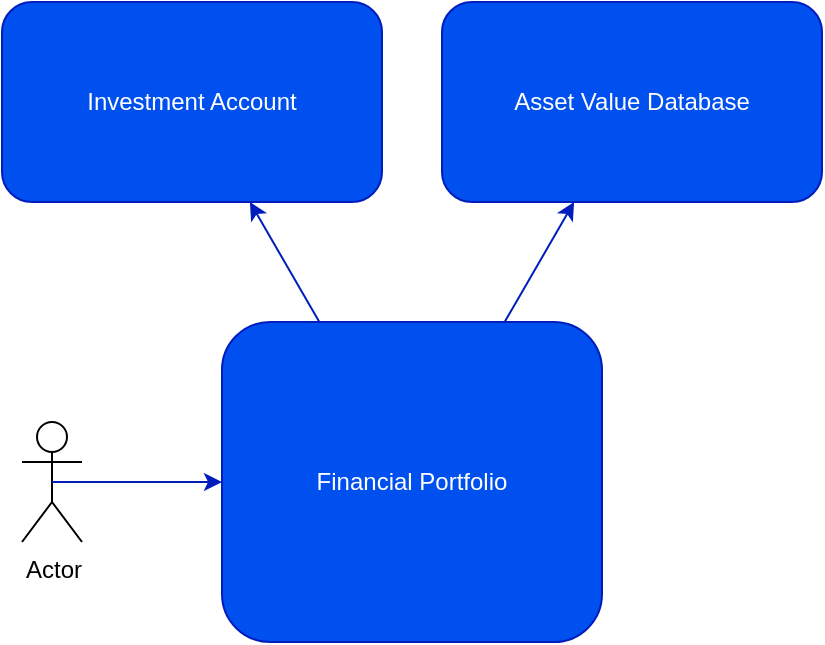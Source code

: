 <mxfile version="14.1.8" type="device" pages="2"><diagram id="HK-LxWt1aixJpdT8ifJh" name="C1"><mxGraphModel dx="786" dy="625" grid="1" gridSize="10" guides="1" tooltips="1" connect="1" arrows="1" fold="1" page="1" pageScale="1" pageWidth="850" pageHeight="1100" math="0" shadow="0"><root><mxCell id="0"/><mxCell id="1" parent="0"/><mxCell id="w35-hJhxtYhUjT3Iub2Q-1" value="Financial Portfolio" style="rounded=1;whiteSpace=wrap;html=1;fillColor=#0050ef;strokeColor=#001DBC;fontColor=#ffffff;" vertex="1" parent="1"><mxGeometry x="300" y="350" width="190" height="160" as="geometry"/></mxCell><mxCell id="w35-hJhxtYhUjT3Iub2Q-3" value="Investment Account" style="rounded=1;whiteSpace=wrap;html=1;fillColor=#0050ef;strokeColor=#001DBC;fontColor=#ffffff;" vertex="1" parent="1"><mxGeometry x="190" y="190" width="190" height="100" as="geometry"/></mxCell><mxCell id="w35-hJhxtYhUjT3Iub2Q-5" value="Asset Value Database" style="rounded=1;whiteSpace=wrap;html=1;fillColor=#0050ef;strokeColor=#001DBC;fontColor=#ffffff;" vertex="1" parent="1"><mxGeometry x="410" y="190" width="190" height="100" as="geometry"/></mxCell><mxCell id="w35-hJhxtYhUjT3Iub2Q-12" value="" style="endArrow=classic;html=1;fillColor=#0050ef;strokeColor=#001DBC;" edge="1" parent="1" source="w35-hJhxtYhUjT3Iub2Q-1" target="w35-hJhxtYhUjT3Iub2Q-3"><mxGeometry width="50" height="50" relative="1" as="geometry"><mxPoint x="295" y="220" as="sourcePoint"/><mxPoint x="317.353" y="310" as="targetPoint"/></mxGeometry></mxCell><mxCell id="w35-hJhxtYhUjT3Iub2Q-13" value="" style="endArrow=classic;html=1;fillColor=#0050ef;strokeColor=#001DBC;" edge="1" parent="1" source="w35-hJhxtYhUjT3Iub2Q-1" target="w35-hJhxtYhUjT3Iub2Q-5"><mxGeometry width="50" height="50" relative="1" as="geometry"><mxPoint x="353.235" y="360" as="sourcePoint"/><mxPoint x="472.647" y="310" as="targetPoint"/></mxGeometry></mxCell><mxCell id="5INlfAuOv6Lce-ghjgXV-2" value="Actor" style="shape=umlActor;verticalLabelPosition=bottom;verticalAlign=top;html=1;outlineConnect=0;labelBackgroundColor=#ffffff;fillColor=none;align=left;" vertex="1" parent="1"><mxGeometry x="200" y="400" width="30" height="60" as="geometry"/></mxCell><mxCell id="5INlfAuOv6Lce-ghjgXV-3" value="" style="endArrow=classic;html=1;fillColor=#0050ef;strokeColor=#001DBC;exitX=0.5;exitY=0.5;exitDx=0;exitDy=0;exitPerimeter=0;" edge="1" parent="1" source="5INlfAuOv6Lce-ghjgXV-2" target="w35-hJhxtYhUjT3Iub2Q-1"><mxGeometry width="50" height="50" relative="1" as="geometry"><mxPoint x="353.235" y="360" as="sourcePoint"/><mxPoint x="327.353" y="320" as="targetPoint"/></mxGeometry></mxCell></root></mxGraphModel></diagram><diagram id="ReQmdmDu6MVl7LueuC65" name="C2"><mxGraphModel dx="1973" dy="893" grid="1" gridSize="10" guides="1" tooltips="1" connect="1" arrows="1" fold="1" page="1" pageScale="1" pageWidth="850" pageHeight="1100" math="0" shadow="0"><root><mxCell id="VBqE1OhOBWI49v4G8Os3-0"/><mxCell id="VBqE1OhOBWI49v4G8Os3-1" parent="VBqE1OhOBWI49v4G8Os3-0"/><mxCell id="VBqE1OhOBWI49v4G8Os3-2" value="Financial Portfolio" style="rounded=1;whiteSpace=wrap;html=1;dashed=1;fillColor=none;verticalAlign=top;align=left;labelBackgroundColor=#ffffff;labelBorderColor=#000000;spacingBottom=0;" vertex="1" parent="VBqE1OhOBWI49v4G8Os3-1"><mxGeometry x="-50" y="60" width="920" height="980" as="geometry"/></mxCell><mxCell id="lNRnC1hDLbAvELyIAYU--23" style="edgeStyle=orthogonalEdgeStyle;rounded=0;orthogonalLoop=1;jettySize=auto;html=1;" edge="1" parent="VBqE1OhOBWI49v4G8Os3-1" source="HC6YfgQdqbAKzrG-AzIT-0" target="HC6YfgQdqbAKzrG-AzIT-2"><mxGeometry relative="1" as="geometry"><Array as="points"><mxPoint x="295" y="150"/><mxPoint x="113" y="150"/></Array></mxGeometry></mxCell><mxCell id="HC6YfgQdqbAKzrG-AzIT-0" value="Investment Account Activity Connector" style="rounded=1;whiteSpace=wrap;html=1;fillColor=#0050ef;strokeColor=#001DBC;fontColor=#ffffff;" vertex="1" parent="VBqE1OhOBWI49v4G8Os3-1"><mxGeometry x="200" y="100" width="190" height="100" as="geometry"/></mxCell><mxCell id="lNRnC1hDLbAvELyIAYU--22" style="edgeStyle=orthogonalEdgeStyle;rounded=0;orthogonalLoop=1;jettySize=auto;html=1;" edge="1" parent="VBqE1OhOBWI49v4G8Os3-1" source="HC6YfgQdqbAKzrG-AzIT-1" target="HC6YfgQdqbAKzrG-AzIT-3"><mxGeometry relative="1" as="geometry"/></mxCell><mxCell id="HC6YfgQdqbAKzrG-AzIT-1" value="Asset Value History Connector" style="rounded=1;whiteSpace=wrap;html=1;fillColor=#0050ef;strokeColor=#001DBC;fontColor=#ffffff;" vertex="1" parent="VBqE1OhOBWI49v4G8Os3-1"><mxGeometry x="420" y="100" width="190" height="100" as="geometry"/></mxCell><mxCell id="lNRnC1hDLbAvELyIAYU--12" style="edgeStyle=orthogonalEdgeStyle;rounded=0;orthogonalLoop=1;jettySize=auto;html=1;" edge="1" parent="VBqE1OhOBWI49v4G8Os3-1" source="HC6YfgQdqbAKzrG-AzIT-2" target="lNRnC1hDLbAvELyIAYU--11"><mxGeometry relative="1" as="geometry"><Array as="points"><mxPoint x="140" y="280"/><mxPoint x="140" y="490"/><mxPoint x="307" y="490"/></Array></mxGeometry></mxCell><mxCell id="HC6YfgQdqbAKzrG-AzIT-2" value="Activity Transformer" style="rounded=1;whiteSpace=wrap;html=1;fillColor=#0050ef;strokeColor=#001DBC;fontColor=#ffffff;" vertex="1" parent="VBqE1OhOBWI49v4G8Os3-1"><mxGeometry x="17.5" y="250" width="190" height="100" as="geometry"/></mxCell><mxCell id="lNRnC1hDLbAvELyIAYU--14" style="edgeStyle=orthogonalEdgeStyle;rounded=0;orthogonalLoop=1;jettySize=auto;html=1;" edge="1" parent="VBqE1OhOBWI49v4G8Os3-1" source="HC6YfgQdqbAKzrG-AzIT-3" target="lNRnC1hDLbAvELyIAYU--13"><mxGeometry relative="1" as="geometry"><mxPoint x="610" y="303.059" as="sourcePoint"/><Array as="points"><mxPoint x="725" y="450"/><mxPoint x="440" y="450"/><mxPoint x="440" y="693"/></Array></mxGeometry></mxCell><mxCell id="HC6YfgQdqbAKzrG-AzIT-3" value="Asset Value Transformer" style="rounded=1;whiteSpace=wrap;html=1;fillColor=#0050ef;strokeColor=#001DBC;fontColor=#ffffff;" vertex="1" parent="VBqE1OhOBWI49v4G8Os3-1"><mxGeometry x="630" y="250" width="190" height="100" as="geometry"/></mxCell><mxCell id="lNRnC1hDLbAvELyIAYU--19" style="edgeStyle=orthogonalEdgeStyle;rounded=0;orthogonalLoop=1;jettySize=auto;html=1;" edge="1" parent="VBqE1OhOBWI49v4G8Os3-1" source="lNRnC1hDLbAvELyIAYU--0" target="HC6YfgQdqbAKzrG-AzIT-0"><mxGeometry relative="1" as="geometry"/></mxCell><mxCell id="lNRnC1hDLbAvELyIAYU--20" style="edgeStyle=orthogonalEdgeStyle;rounded=0;orthogonalLoop=1;jettySize=auto;html=1;" edge="1" parent="VBqE1OhOBWI49v4G8Os3-1" source="lNRnC1hDLbAvELyIAYU--0" target="HC6YfgQdqbAKzrG-AzIT-1"><mxGeometry relative="1" as="geometry"/></mxCell><mxCell id="lNRnC1hDLbAvELyIAYU--0" value="Scheduler" style="rounded=1;whiteSpace=wrap;html=1;fillColor=#0050ef;strokeColor=#001DBC;fontColor=#ffffff;" vertex="1" parent="VBqE1OhOBWI49v4G8Os3-1"><mxGeometry x="270" y="330" width="270" height="100" as="geometry"/></mxCell><mxCell id="lNRnC1hDLbAvELyIAYU--5" style="edgeStyle=orthogonalEdgeStyle;rounded=0;orthogonalLoop=1;jettySize=auto;html=1;exitX=0.5;exitY=0.5;exitDx=0;exitDy=0;exitPerimeter=0;" edge="1" parent="VBqE1OhOBWI49v4G8Os3-1" source="lNRnC1hDLbAvELyIAYU--3" target="lNRnC1hDLbAvELyIAYU--4"><mxGeometry relative="1" as="geometry"/></mxCell><mxCell id="lNRnC1hDLbAvELyIAYU--3" value="Actor" style="shape=umlActor;verticalLabelPosition=bottom;verticalAlign=top;html=1;outlineConnect=0;labelBackgroundColor=#ffffff;fillColor=none;align=left;" vertex="1" parent="VBqE1OhOBWI49v4G8Os3-1"><mxGeometry x="-130" y="583" width="30" height="60" as="geometry"/></mxCell><mxCell id="lNRnC1hDLbAvELyIAYU--15" style="edgeStyle=orthogonalEdgeStyle;rounded=0;orthogonalLoop=1;jettySize=auto;html=1;" edge="1" parent="VBqE1OhOBWI49v4G8Os3-1" source="lNRnC1hDLbAvELyIAYU--4" target="lNRnC1hDLbAvELyIAYU--11"><mxGeometry relative="1" as="geometry"/></mxCell><mxCell id="lNRnC1hDLbAvELyIAYU--16" style="edgeStyle=orthogonalEdgeStyle;rounded=0;orthogonalLoop=1;jettySize=auto;html=1;" edge="1" parent="VBqE1OhOBWI49v4G8Os3-1" source="lNRnC1hDLbAvELyIAYU--4" target="lNRnC1hDLbAvELyIAYU--13"><mxGeometry relative="1" as="geometry"><Array as="points"><mxPoint x="210" y="620"/><mxPoint x="210" y="673"/></Array></mxGeometry></mxCell><mxCell id="lNRnC1hDLbAvELyIAYU--28" style="edgeStyle=orthogonalEdgeStyle;rounded=0;orthogonalLoop=1;jettySize=auto;html=1;" edge="1" parent="VBqE1OhOBWI49v4G8Os3-1" source="lNRnC1hDLbAvELyIAYU--4" target="lNRnC1hDLbAvELyIAYU--27"><mxGeometry relative="1" as="geometry"><Array as="points"><mxPoint x="190" y="640"/><mxPoint x="190" y="800"/></Array></mxGeometry></mxCell><mxCell id="lNRnC1hDLbAvELyIAYU--4" value="Web App" style="rounded=1;whiteSpace=wrap;html=1;fillColor=#0050ef;strokeColor=#001DBC;fontColor=#ffffff;" vertex="1" parent="VBqE1OhOBWI49v4G8Os3-1"><mxGeometry x="10" y="563" width="165" height="100" as="geometry"/></mxCell><mxCell id="lNRnC1hDLbAvELyIAYU--9" value="Configuration" style="rounded=1;whiteSpace=wrap;html=1;fillColor=#0050ef;strokeColor=#001DBC;fontColor=#ffffff;" vertex="1" parent="VBqE1OhOBWI49v4G8Os3-1"><mxGeometry y="890" width="165" height="100" as="geometry"/></mxCell><mxCell id="lNRnC1hDLbAvELyIAYU--25" style="edgeStyle=orthogonalEdgeStyle;rounded=0;orthogonalLoop=1;jettySize=auto;html=1;" edge="1" parent="VBqE1OhOBWI49v4G8Os3-1" source="lNRnC1hDLbAvELyIAYU--11" target="lNRnC1hDLbAvELyIAYU--24"><mxGeometry relative="1" as="geometry"><Array as="points"><mxPoint x="468" y="560"/><mxPoint x="468" y="630"/></Array></mxGeometry></mxCell><mxCell id="lNRnC1hDLbAvELyIAYU--11" value="Activity Service" style="rounded=1;whiteSpace=wrap;html=1;fillColor=#0050ef;strokeColor=#001DBC;fontColor=#ffffff;" vertex="1" parent="VBqE1OhOBWI49v4G8Os3-1"><mxGeometry x="240" y="510" width="165" height="100" as="geometry"/></mxCell><mxCell id="lNRnC1hDLbAvELyIAYU--26" style="edgeStyle=orthogonalEdgeStyle;rounded=0;orthogonalLoop=1;jettySize=auto;html=1;" edge="1" parent="VBqE1OhOBWI49v4G8Os3-1" source="lNRnC1hDLbAvELyIAYU--13" target="lNRnC1hDLbAvELyIAYU--24"><mxGeometry relative="1" as="geometry"><Array as="points"><mxPoint x="468" y="730"/><mxPoint x="468" y="660"/></Array></mxGeometry></mxCell><mxCell id="lNRnC1hDLbAvELyIAYU--13" value="Asset Service" style="rounded=1;whiteSpace=wrap;html=1;fillColor=#0050ef;strokeColor=#001DBC;fontColor=#ffffff;" vertex="1" parent="VBqE1OhOBWI49v4G8Os3-1"><mxGeometry x="240" y="630" width="165" height="100" as="geometry"/></mxCell><mxCell id="lNRnC1hDLbAvELyIAYU--30" style="edgeStyle=orthogonalEdgeStyle;rounded=0;orthogonalLoop=1;jettySize=auto;html=1;" edge="1" parent="VBqE1OhOBWI49v4G8Os3-1" source="lNRnC1hDLbAvELyIAYU--24" target="lNRnC1hDLbAvELyIAYU--29"><mxGeometry relative="1" as="geometry"/></mxCell><mxCell id="lNRnC1hDLbAvELyIAYU--35" style="edgeStyle=orthogonalEdgeStyle;rounded=0;orthogonalLoop=1;jettySize=auto;html=1;exitX=0.5;exitY=0;exitDx=0;exitDy=0;" edge="1" parent="VBqE1OhOBWI49v4G8Os3-1" source="lNRnC1hDLbAvELyIAYU--24" target="lNRnC1hDLbAvELyIAYU--32"><mxGeometry relative="1" as="geometry"/></mxCell><mxCell id="lNRnC1hDLbAvELyIAYU--24" value="Event Bus" style="rounded=1;whiteSpace=wrap;html=1;fillColor=#0050ef;strokeColor=#001DBC;fontColor=#ffffff;" vertex="1" parent="VBqE1OhOBWI49v4G8Os3-1"><mxGeometry x="530" y="610" width="165" height="100" as="geometry"/></mxCell><mxCell id="lNRnC1hDLbAvELyIAYU--37" style="edgeStyle=orthogonalEdgeStyle;rounded=0;orthogonalLoop=1;jettySize=auto;html=1;" edge="1" parent="VBqE1OhOBWI49v4G8Os3-1" source="lNRnC1hDLbAvELyIAYU--27" target="lNRnC1hDLbAvELyIAYU--33"><mxGeometry relative="1" as="geometry"><Array as="points"><mxPoint x="440" y="820"/><mxPoint x="440" y="940"/></Array></mxGeometry></mxCell><mxCell id="lNRnC1hDLbAvELyIAYU--27" value="Portfolio Read Service" style="rounded=1;whiteSpace=wrap;html=1;fillColor=#0050ef;strokeColor=#001DBC;fontColor=#ffffff;" vertex="1" parent="VBqE1OhOBWI49v4G8Os3-1"><mxGeometry x="240" y="750" width="165" height="100" as="geometry"/></mxCell><mxCell id="lNRnC1hDLbAvELyIAYU--36" style="edgeStyle=orthogonalEdgeStyle;rounded=0;orthogonalLoop=1;jettySize=auto;html=1;exitX=0.5;exitY=1;exitDx=0;exitDy=0;" edge="1" parent="VBqE1OhOBWI49v4G8Os3-1" source="lNRnC1hDLbAvELyIAYU--29" target="lNRnC1hDLbAvELyIAYU--33"><mxGeometry relative="1" as="geometry"/></mxCell><mxCell id="lNRnC1hDLbAvELyIAYU--29" value="Portfolio Projector" style="rounded=1;whiteSpace=wrap;html=1;fillColor=#0050ef;strokeColor=#001DBC;fontColor=#ffffff;" vertex="1" parent="VBqE1OhOBWI49v4G8Os3-1"><mxGeometry x="530" y="740" width="165" height="100" as="geometry"/></mxCell><mxCell id="lNRnC1hDLbAvELyIAYU--31" value="Secrets Vault" style="rounded=1;whiteSpace=wrap;html=1;fillColor=#0050ef;strokeColor=#001DBC;fontColor=#ffffff;" vertex="1" parent="VBqE1OhOBWI49v4G8Os3-1"><mxGeometry x="180" y="890" width="165" height="100" as="geometry"/></mxCell><mxCell id="lNRnC1hDLbAvELyIAYU--32" value="Event Store" style="rounded=1;whiteSpace=wrap;html=1;fillColor=#0050ef;strokeColor=#001DBC;fontColor=#ffffff;" vertex="1" parent="VBqE1OhOBWI49v4G8Os3-1"><mxGeometry x="530" y="483" width="165" height="100" as="geometry"/></mxCell><mxCell id="lNRnC1hDLbAvELyIAYU--33" value="Read Store" style="rounded=1;whiteSpace=wrap;html=1;fillColor=#0050ef;strokeColor=#001DBC;fontColor=#ffffff;" vertex="1" parent="VBqE1OhOBWI49v4G8Os3-1"><mxGeometry x="530" y="870" width="165" height="100" as="geometry"/></mxCell></root></mxGraphModel></diagram></mxfile>